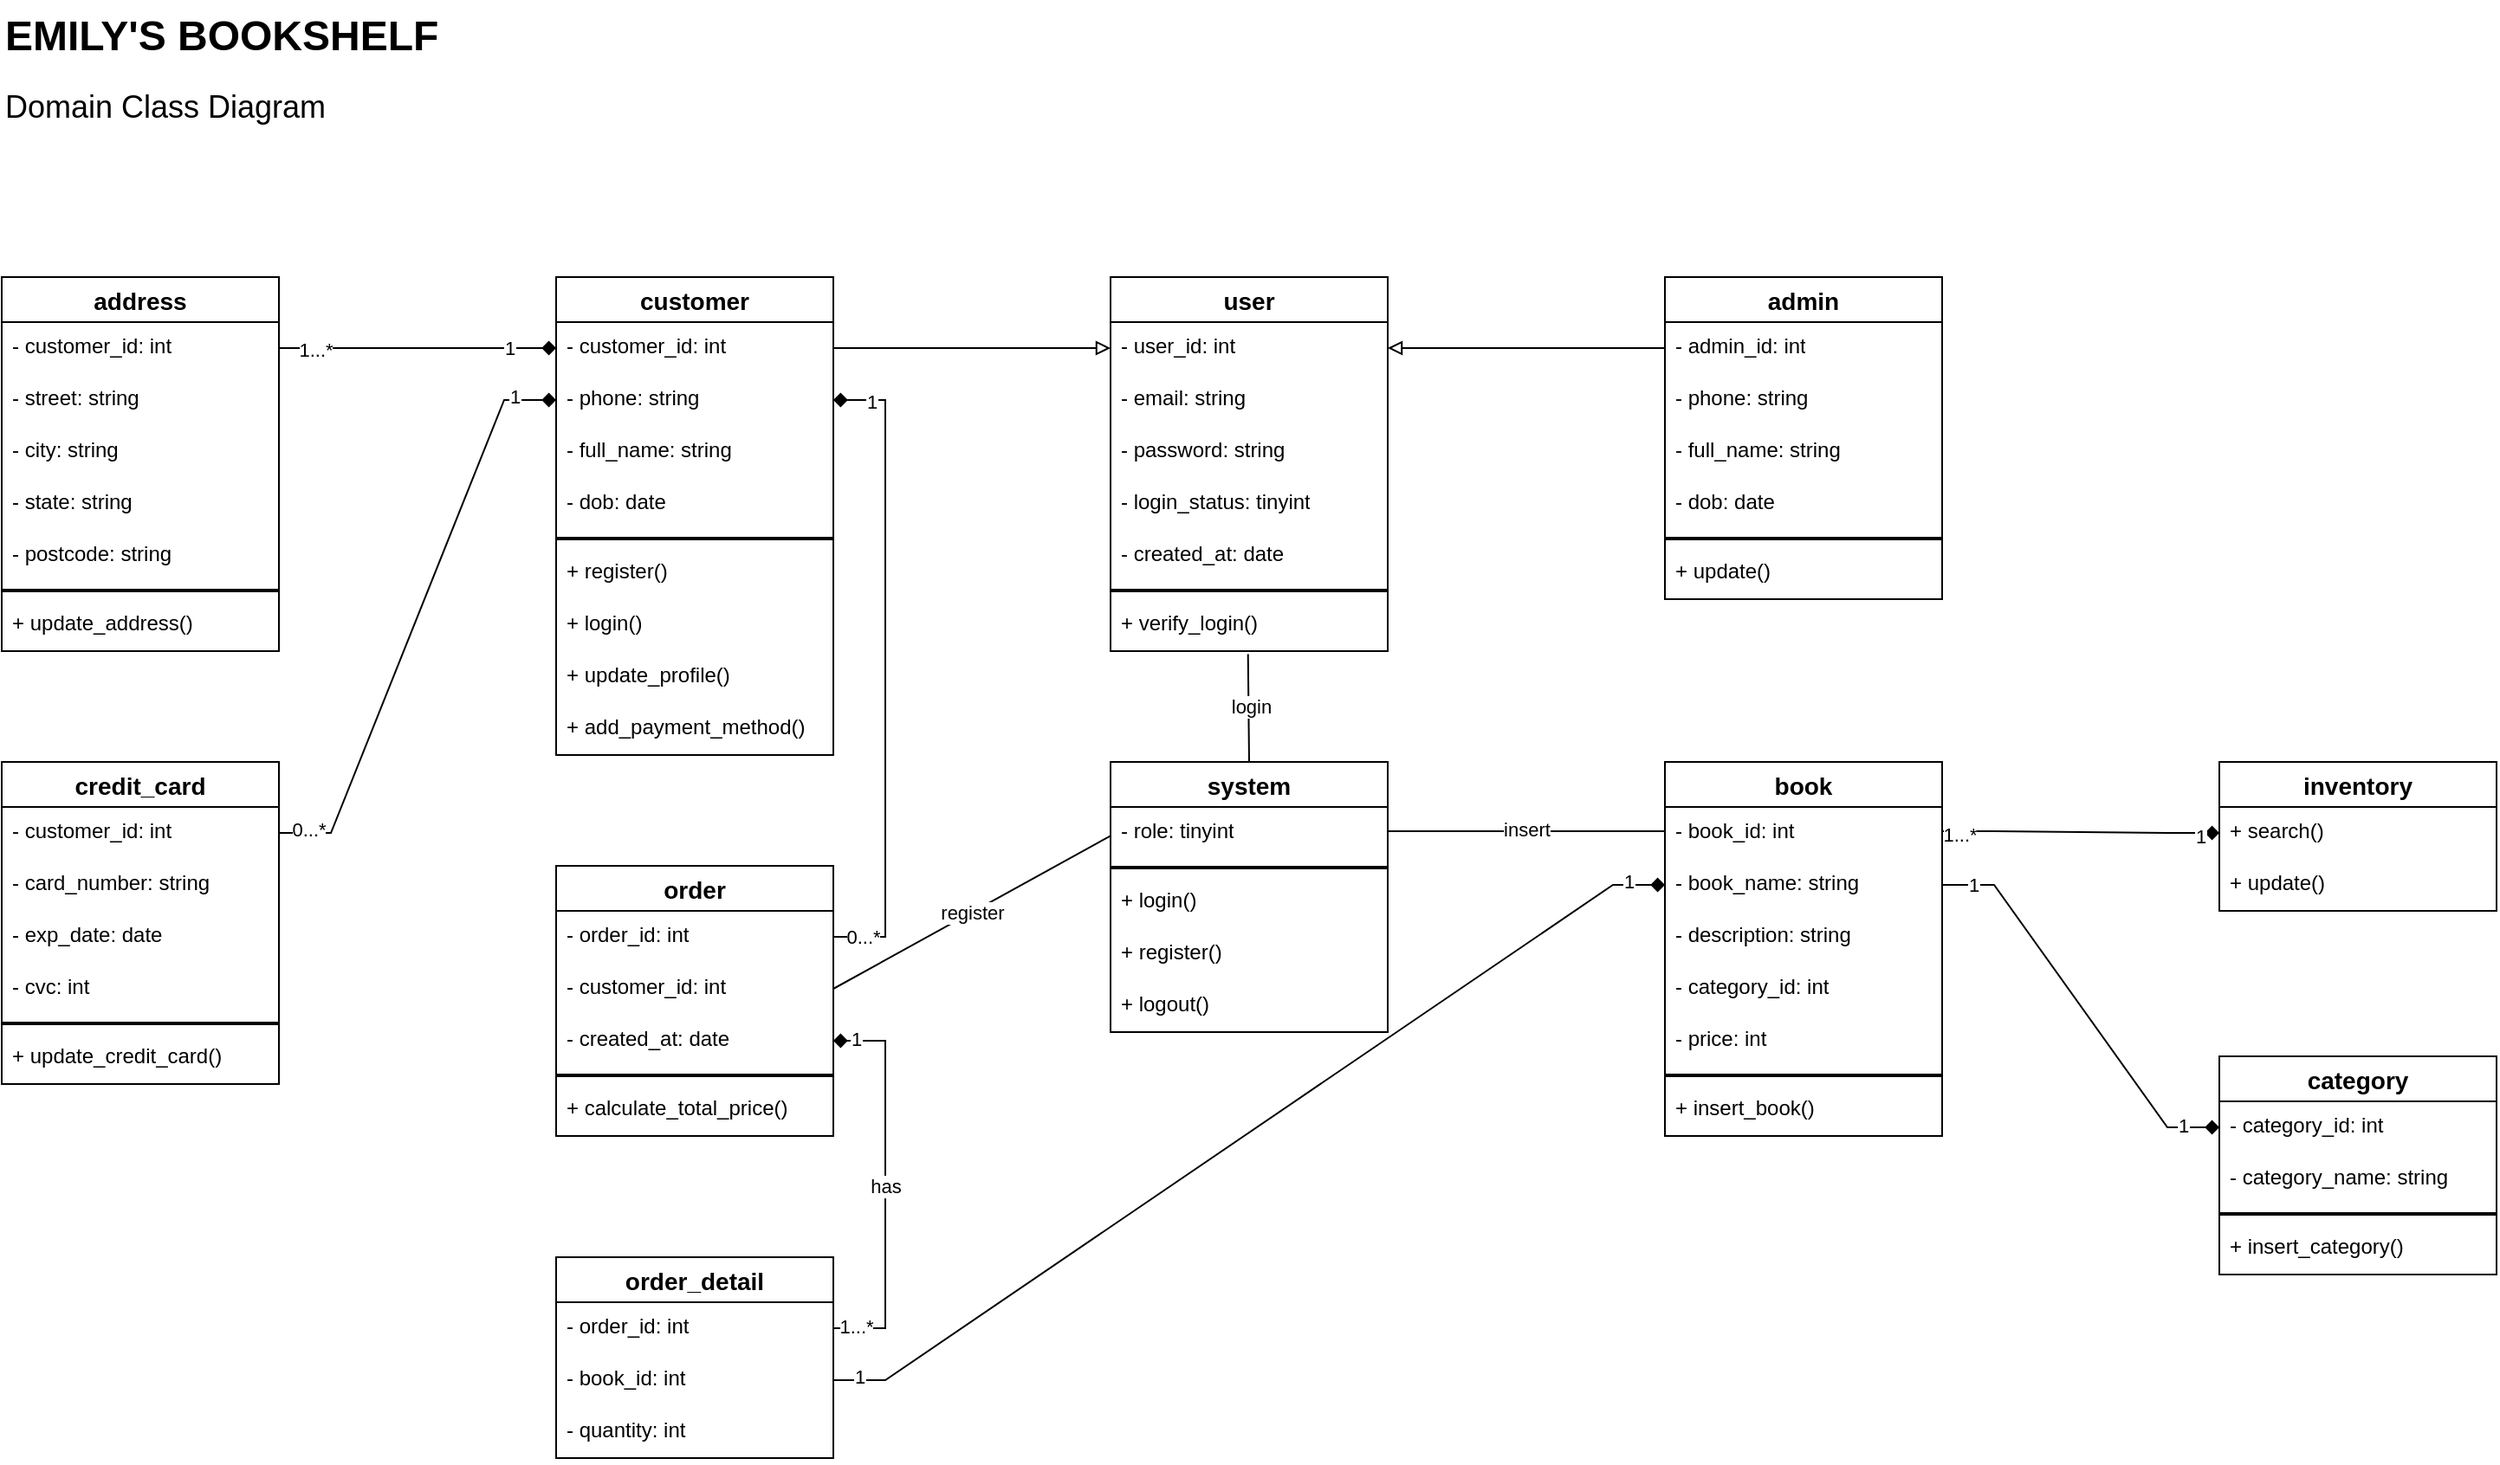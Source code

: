 <mxfile version="24.2.3" type="github">
  <diagram id="R2lEEEUBdFMjLlhIrx00" name="Page-1">
    <mxGraphModel dx="2390" dy="1243" grid="1" gridSize="10" guides="1" tooltips="1" connect="1" arrows="1" fold="1" page="1" pageScale="1" pageWidth="850" pageHeight="1100" math="0" shadow="0" extFonts="Permanent Marker^https://fonts.googleapis.com/css?family=Permanent+Marker">
      <root>
        <mxCell id="0" />
        <mxCell id="1" parent="0" />
        <mxCell id="ZOgYcKl1BSKTkpPrOmgQ-7" value="customer" style="swimlane;fontStyle=1;childLayout=stackLayout;horizontal=1;startSize=26;horizontalStack=0;resizeParent=1;resizeParentMax=0;resizeLast=0;collapsible=1;marginBottom=0;align=center;fontSize=14;" parent="1" vertex="1">
          <mxGeometry x="400" y="240" width="160" height="276" as="geometry" />
        </mxCell>
        <mxCell id="ZOgYcKl1BSKTkpPrOmgQ-8" value="- customer_id: int" style="text;strokeColor=none;fillColor=none;spacingLeft=4;spacingRight=4;overflow=hidden;rotatable=0;points=[[0,0.5],[1,0.5]];portConstraint=eastwest;fontSize=12;whiteSpace=wrap;html=1;" parent="ZOgYcKl1BSKTkpPrOmgQ-7" vertex="1">
          <mxGeometry y="26" width="160" height="30" as="geometry" />
        </mxCell>
        <mxCell id="ZOgYcKl1BSKTkpPrOmgQ-10" value="- phone: string" style="text;strokeColor=none;fillColor=none;spacingLeft=4;spacingRight=4;overflow=hidden;rotatable=0;points=[[0,0.5],[1,0.5]];portConstraint=eastwest;fontSize=12;whiteSpace=wrap;html=1;" parent="ZOgYcKl1BSKTkpPrOmgQ-7" vertex="1">
          <mxGeometry y="56" width="160" height="30" as="geometry" />
        </mxCell>
        <mxCell id="ZOgYcKl1BSKTkpPrOmgQ-11" value="- full_name: string" style="text;strokeColor=none;fillColor=none;spacingLeft=4;spacingRight=4;overflow=hidden;rotatable=0;points=[[0,0.5],[1,0.5]];portConstraint=eastwest;fontSize=12;whiteSpace=wrap;html=1;" parent="ZOgYcKl1BSKTkpPrOmgQ-7" vertex="1">
          <mxGeometry y="86" width="160" height="30" as="geometry" />
        </mxCell>
        <mxCell id="ZOgYcKl1BSKTkpPrOmgQ-12" value="- dob: date" style="text;strokeColor=none;fillColor=none;spacingLeft=4;spacingRight=4;overflow=hidden;rotatable=0;points=[[0,0.5],[1,0.5]];portConstraint=eastwest;fontSize=12;whiteSpace=wrap;html=1;" parent="ZOgYcKl1BSKTkpPrOmgQ-7" vertex="1">
          <mxGeometry y="116" width="160" height="30" as="geometry" />
        </mxCell>
        <mxCell id="yx06tfXoUgRowDH_ksWy-2" value="" style="line;strokeWidth=2;html=1;" vertex="1" parent="ZOgYcKl1BSKTkpPrOmgQ-7">
          <mxGeometry y="146" width="160" height="10" as="geometry" />
        </mxCell>
        <mxCell id="ZOgYcKl1BSKTkpPrOmgQ-17" value="+ register()" style="text;strokeColor=none;fillColor=none;spacingLeft=4;spacingRight=4;overflow=hidden;rotatable=0;points=[[0,0.5],[1,0.5]];portConstraint=eastwest;fontSize=12;whiteSpace=wrap;html=1;" parent="ZOgYcKl1BSKTkpPrOmgQ-7" vertex="1">
          <mxGeometry y="156" width="160" height="30" as="geometry" />
        </mxCell>
        <mxCell id="ZOgYcKl1BSKTkpPrOmgQ-18" value="+ login()" style="text;strokeColor=none;fillColor=none;spacingLeft=4;spacingRight=4;overflow=hidden;rotatable=0;points=[[0,0.5],[1,0.5]];portConstraint=eastwest;fontSize=12;whiteSpace=wrap;html=1;" parent="ZOgYcKl1BSKTkpPrOmgQ-7" vertex="1">
          <mxGeometry y="186" width="160" height="30" as="geometry" />
        </mxCell>
        <mxCell id="ZOgYcKl1BSKTkpPrOmgQ-19" value="+ update_profile()" style="text;strokeColor=none;fillColor=none;spacingLeft=4;spacingRight=4;overflow=hidden;rotatable=0;points=[[0,0.5],[1,0.5]];portConstraint=eastwest;fontSize=12;whiteSpace=wrap;html=1;" parent="ZOgYcKl1BSKTkpPrOmgQ-7" vertex="1">
          <mxGeometry y="216" width="160" height="30" as="geometry" />
        </mxCell>
        <mxCell id="ZOgYcKl1BSKTkpPrOmgQ-20" value="+ add_payment_method()" style="text;strokeColor=none;fillColor=none;spacingLeft=4;spacingRight=4;overflow=hidden;rotatable=0;points=[[0,0.5],[1,0.5]];portConstraint=eastwest;fontSize=12;whiteSpace=wrap;html=1;" parent="ZOgYcKl1BSKTkpPrOmgQ-7" vertex="1">
          <mxGeometry y="246" width="160" height="30" as="geometry" />
        </mxCell>
        <mxCell id="ZOgYcKl1BSKTkpPrOmgQ-21" value="address" style="swimlane;fontStyle=1;childLayout=stackLayout;horizontal=1;startSize=26;horizontalStack=0;resizeParent=1;resizeParentMax=0;resizeLast=0;collapsible=1;marginBottom=0;align=center;fontSize=14;" parent="1" vertex="1">
          <mxGeometry x="80" y="240" width="160" height="216" as="geometry" />
        </mxCell>
        <mxCell id="ZOgYcKl1BSKTkpPrOmgQ-22" value="- customer_id: int" style="text;strokeColor=none;fillColor=none;spacingLeft=4;spacingRight=4;overflow=hidden;rotatable=0;points=[[0,0.5],[1,0.5]];portConstraint=eastwest;fontSize=12;whiteSpace=wrap;html=1;" parent="ZOgYcKl1BSKTkpPrOmgQ-21" vertex="1">
          <mxGeometry y="26" width="160" height="30" as="geometry" />
        </mxCell>
        <mxCell id="ZOgYcKl1BSKTkpPrOmgQ-39" value="- street: string" style="text;strokeColor=none;fillColor=none;spacingLeft=4;spacingRight=4;overflow=hidden;rotatable=0;points=[[0,0.5],[1,0.5]];portConstraint=eastwest;fontSize=12;whiteSpace=wrap;html=1;" parent="ZOgYcKl1BSKTkpPrOmgQ-21" vertex="1">
          <mxGeometry y="56" width="160" height="30" as="geometry" />
        </mxCell>
        <mxCell id="ZOgYcKl1BSKTkpPrOmgQ-23" value="- city: string&lt;div&gt;&lt;br&gt;&lt;/div&gt;" style="text;strokeColor=none;fillColor=none;spacingLeft=4;spacingRight=4;overflow=hidden;rotatable=0;points=[[0,0.5],[1,0.5]];portConstraint=eastwest;fontSize=12;whiteSpace=wrap;html=1;" parent="ZOgYcKl1BSKTkpPrOmgQ-21" vertex="1">
          <mxGeometry y="86" width="160" height="30" as="geometry" />
        </mxCell>
        <mxCell id="ZOgYcKl1BSKTkpPrOmgQ-24" value="- state: string" style="text;strokeColor=none;fillColor=none;spacingLeft=4;spacingRight=4;overflow=hidden;rotatable=0;points=[[0,0.5],[1,0.5]];portConstraint=eastwest;fontSize=12;whiteSpace=wrap;html=1;" parent="ZOgYcKl1BSKTkpPrOmgQ-21" vertex="1">
          <mxGeometry y="116" width="160" height="30" as="geometry" />
        </mxCell>
        <mxCell id="ZOgYcKl1BSKTkpPrOmgQ-25" value="- postcode: string" style="text;strokeColor=none;fillColor=none;spacingLeft=4;spacingRight=4;overflow=hidden;rotatable=0;points=[[0,0.5],[1,0.5]];portConstraint=eastwest;fontSize=12;whiteSpace=wrap;html=1;" parent="ZOgYcKl1BSKTkpPrOmgQ-21" vertex="1">
          <mxGeometry y="146" width="160" height="30" as="geometry" />
        </mxCell>
        <mxCell id="yx06tfXoUgRowDH_ksWy-1" value="" style="line;strokeWidth=2;html=1;" vertex="1" parent="ZOgYcKl1BSKTkpPrOmgQ-21">
          <mxGeometry y="176" width="160" height="10" as="geometry" />
        </mxCell>
        <mxCell id="ZOgYcKl1BSKTkpPrOmgQ-40" value="+ update_address()" style="text;strokeColor=none;fillColor=none;spacingLeft=4;spacingRight=4;overflow=hidden;rotatable=0;points=[[0,0.5],[1,0.5]];portConstraint=eastwest;fontSize=12;whiteSpace=wrap;html=1;" parent="ZOgYcKl1BSKTkpPrOmgQ-21" vertex="1">
          <mxGeometry y="186" width="160" height="30" as="geometry" />
        </mxCell>
        <mxCell id="ZOgYcKl1BSKTkpPrOmgQ-45" value="credit_card" style="swimlane;fontStyle=1;childLayout=stackLayout;horizontal=1;startSize=26;horizontalStack=0;resizeParent=1;resizeParentMax=0;resizeLast=0;collapsible=1;marginBottom=0;align=center;fontSize=14;" parent="1" vertex="1">
          <mxGeometry x="80" y="520" width="160" height="186" as="geometry" />
        </mxCell>
        <mxCell id="ZOgYcKl1BSKTkpPrOmgQ-46" value="- customer_id: int" style="text;strokeColor=none;fillColor=none;spacingLeft=4;spacingRight=4;overflow=hidden;rotatable=0;points=[[0,0.5],[1,0.5]];portConstraint=eastwest;fontSize=12;whiteSpace=wrap;html=1;" parent="ZOgYcKl1BSKTkpPrOmgQ-45" vertex="1">
          <mxGeometry y="26" width="160" height="30" as="geometry" />
        </mxCell>
        <mxCell id="ZOgYcKl1BSKTkpPrOmgQ-47" value="- card_number: string" style="text;strokeColor=none;fillColor=none;spacingLeft=4;spacingRight=4;overflow=hidden;rotatable=0;points=[[0,0.5],[1,0.5]];portConstraint=eastwest;fontSize=12;whiteSpace=wrap;html=1;" parent="ZOgYcKl1BSKTkpPrOmgQ-45" vertex="1">
          <mxGeometry y="56" width="160" height="30" as="geometry" />
        </mxCell>
        <mxCell id="ZOgYcKl1BSKTkpPrOmgQ-48" value="- exp_date: date&lt;div&gt;&lt;br&gt;&lt;/div&gt;" style="text;strokeColor=none;fillColor=none;spacingLeft=4;spacingRight=4;overflow=hidden;rotatable=0;points=[[0,0.5],[1,0.5]];portConstraint=eastwest;fontSize=12;whiteSpace=wrap;html=1;" parent="ZOgYcKl1BSKTkpPrOmgQ-45" vertex="1">
          <mxGeometry y="86" width="160" height="30" as="geometry" />
        </mxCell>
        <mxCell id="ZOgYcKl1BSKTkpPrOmgQ-49" value="- cvc: int" style="text;strokeColor=none;fillColor=none;spacingLeft=4;spacingRight=4;overflow=hidden;rotatable=0;points=[[0,0.5],[1,0.5]];portConstraint=eastwest;fontSize=12;whiteSpace=wrap;html=1;" parent="ZOgYcKl1BSKTkpPrOmgQ-45" vertex="1">
          <mxGeometry y="116" width="160" height="30" as="geometry" />
        </mxCell>
        <mxCell id="yx06tfXoUgRowDH_ksWy-5" value="" style="line;strokeWidth=2;html=1;" vertex="1" parent="ZOgYcKl1BSKTkpPrOmgQ-45">
          <mxGeometry y="146" width="160" height="10" as="geometry" />
        </mxCell>
        <mxCell id="ZOgYcKl1BSKTkpPrOmgQ-51" value="+ update_credit_card()" style="text;strokeColor=none;fillColor=none;spacingLeft=4;spacingRight=4;overflow=hidden;rotatable=0;points=[[0,0.5],[1,0.5]];portConstraint=eastwest;fontSize=12;whiteSpace=wrap;html=1;" parent="ZOgYcKl1BSKTkpPrOmgQ-45" vertex="1">
          <mxGeometry y="156" width="160" height="30" as="geometry" />
        </mxCell>
        <mxCell id="ZOgYcKl1BSKTkpPrOmgQ-52" value="" style="group" parent="1" vertex="1" connectable="0">
          <mxGeometry x="240" y="280" width="160" height="30" as="geometry" />
        </mxCell>
        <mxCell id="ZOgYcKl1BSKTkpPrOmgQ-37" value="" style="edgeStyle=entityRelationEdgeStyle;fontSize=12;html=1;endArrow=diamond;rounded=0;exitX=1;exitY=0.5;exitDx=0;exitDy=0;entryX=0;entryY=0.5;entryDx=0;entryDy=0;endFill=1;" parent="ZOgYcKl1BSKTkpPrOmgQ-52" source="ZOgYcKl1BSKTkpPrOmgQ-22" target="ZOgYcKl1BSKTkpPrOmgQ-8" edge="1">
          <mxGeometry width="100" height="100" relative="1" as="geometry">
            <mxPoint x="10.0" y="-10" as="sourcePoint" />
            <mxPoint x="110" y="9" as="targetPoint" />
          </mxGeometry>
        </mxCell>
        <mxCell id="ZOgYcKl1BSKTkpPrOmgQ-93" value="1...*" style="edgeLabel;html=1;align=center;verticalAlign=middle;resizable=0;points=[];" parent="ZOgYcKl1BSKTkpPrOmgQ-37" vertex="1" connectable="0">
          <mxGeometry x="-0.742" y="-1" relative="1" as="geometry">
            <mxPoint as="offset" />
          </mxGeometry>
        </mxCell>
        <mxCell id="ZOgYcKl1BSKTkpPrOmgQ-94" value="1" style="edgeLabel;html=1;align=center;verticalAlign=middle;resizable=0;points=[];" parent="ZOgYcKl1BSKTkpPrOmgQ-37" vertex="1" connectable="0">
          <mxGeometry x="0.663" relative="1" as="geometry">
            <mxPoint as="offset" />
          </mxGeometry>
        </mxCell>
        <mxCell id="ZOgYcKl1BSKTkpPrOmgQ-59" value="" style="edgeStyle=entityRelationEdgeStyle;fontSize=12;html=1;endArrow=diamond;endFill=1;rounded=0;exitX=1;exitY=0.5;exitDx=0;exitDy=0;entryX=0;entryY=0.5;entryDx=0;entryDy=0;" parent="1" source="ZOgYcKl1BSKTkpPrOmgQ-46" edge="1">
          <mxGeometry width="100" height="100" relative="1" as="geometry">
            <mxPoint x="240" y="571" as="sourcePoint" />
            <mxPoint x="400" y="311" as="targetPoint" />
          </mxGeometry>
        </mxCell>
        <mxCell id="ZOgYcKl1BSKTkpPrOmgQ-95" value="1" style="edgeLabel;html=1;align=center;verticalAlign=middle;resizable=0;points=[];" parent="ZOgYcKl1BSKTkpPrOmgQ-59" vertex="1" connectable="0">
          <mxGeometry x="0.857" y="2" relative="1" as="geometry">
            <mxPoint as="offset" />
          </mxGeometry>
        </mxCell>
        <mxCell id="ZOgYcKl1BSKTkpPrOmgQ-96" value="0...*" style="edgeLabel;html=1;align=center;verticalAlign=middle;resizable=0;points=[];" parent="ZOgYcKl1BSKTkpPrOmgQ-59" vertex="1" connectable="0">
          <mxGeometry x="-0.9" y="2" relative="1" as="geometry">
            <mxPoint as="offset" />
          </mxGeometry>
        </mxCell>
        <mxCell id="ZOgYcKl1BSKTkpPrOmgQ-62" value="user" style="swimlane;fontStyle=1;childLayout=stackLayout;horizontal=1;startSize=26;horizontalStack=0;resizeParent=1;resizeParentMax=0;resizeLast=0;collapsible=1;marginBottom=0;align=center;fontSize=14;" parent="1" vertex="1">
          <mxGeometry x="720" y="240" width="160" height="216" as="geometry" />
        </mxCell>
        <mxCell id="ZOgYcKl1BSKTkpPrOmgQ-63" value="- user_id: int" style="text;strokeColor=none;fillColor=none;spacingLeft=4;spacingRight=4;overflow=hidden;rotatable=0;points=[[0,0.5],[1,0.5]];portConstraint=eastwest;fontSize=12;whiteSpace=wrap;html=1;" parent="ZOgYcKl1BSKTkpPrOmgQ-62" vertex="1">
          <mxGeometry y="26" width="160" height="30" as="geometry" />
        </mxCell>
        <mxCell id="ZOgYcKl1BSKTkpPrOmgQ-64" value="- email: string" style="text;strokeColor=none;fillColor=none;spacingLeft=4;spacingRight=4;overflow=hidden;rotatable=0;points=[[0,0.5],[1,0.5]];portConstraint=eastwest;fontSize=12;whiteSpace=wrap;html=1;" parent="ZOgYcKl1BSKTkpPrOmgQ-62" vertex="1">
          <mxGeometry y="56" width="160" height="30" as="geometry" />
        </mxCell>
        <mxCell id="ZOgYcKl1BSKTkpPrOmgQ-65" value="- password: string&lt;div&gt;&lt;br&gt;&lt;/div&gt;" style="text;strokeColor=none;fillColor=none;spacingLeft=4;spacingRight=4;overflow=hidden;rotatable=0;points=[[0,0.5],[1,0.5]];portConstraint=eastwest;fontSize=12;whiteSpace=wrap;html=1;" parent="ZOgYcKl1BSKTkpPrOmgQ-62" vertex="1">
          <mxGeometry y="86" width="160" height="30" as="geometry" />
        </mxCell>
        <mxCell id="ZOgYcKl1BSKTkpPrOmgQ-66" value="- login_status: tinyint" style="text;strokeColor=none;fillColor=none;spacingLeft=4;spacingRight=4;overflow=hidden;rotatable=0;points=[[0,0.5],[1,0.5]];portConstraint=eastwest;fontSize=12;whiteSpace=wrap;html=1;" parent="ZOgYcKl1BSKTkpPrOmgQ-62" vertex="1">
          <mxGeometry y="116" width="160" height="30" as="geometry" />
        </mxCell>
        <mxCell id="ZOgYcKl1BSKTkpPrOmgQ-67" value="- created_at: date" style="text;strokeColor=none;fillColor=none;spacingLeft=4;spacingRight=4;overflow=hidden;rotatable=0;points=[[0,0.5],[1,0.5]];portConstraint=eastwest;fontSize=12;whiteSpace=wrap;html=1;" parent="ZOgYcKl1BSKTkpPrOmgQ-62" vertex="1">
          <mxGeometry y="146" width="160" height="30" as="geometry" />
        </mxCell>
        <mxCell id="yx06tfXoUgRowDH_ksWy-3" value="" style="line;strokeWidth=2;html=1;" vertex="1" parent="ZOgYcKl1BSKTkpPrOmgQ-62">
          <mxGeometry y="176" width="160" height="10" as="geometry" />
        </mxCell>
        <mxCell id="ZOgYcKl1BSKTkpPrOmgQ-68" value="+ verify_login()" style="text;strokeColor=none;fillColor=none;spacingLeft=4;spacingRight=4;overflow=hidden;rotatable=0;points=[[0,0.5],[1,0.5]];portConstraint=eastwest;fontSize=12;whiteSpace=wrap;html=1;" parent="ZOgYcKl1BSKTkpPrOmgQ-62" vertex="1">
          <mxGeometry y="186" width="160" height="30" as="geometry" />
        </mxCell>
        <mxCell id="ZOgYcKl1BSKTkpPrOmgQ-69" value="system" style="swimlane;fontStyle=1;childLayout=stackLayout;horizontal=1;startSize=26;horizontalStack=0;resizeParent=1;resizeParentMax=0;resizeLast=0;collapsible=1;marginBottom=0;align=center;fontSize=14;" parent="1" vertex="1">
          <mxGeometry x="720" y="520" width="160" height="156" as="geometry" />
        </mxCell>
        <mxCell id="ZOgYcKl1BSKTkpPrOmgQ-70" value="- role: tinyint" style="text;strokeColor=none;fillColor=none;spacingLeft=4;spacingRight=4;overflow=hidden;rotatable=0;points=[[0,0.5],[1,0.5]];portConstraint=eastwest;fontSize=12;whiteSpace=wrap;html=1;" parent="ZOgYcKl1BSKTkpPrOmgQ-69" vertex="1">
          <mxGeometry y="26" width="160" height="30" as="geometry" />
        </mxCell>
        <mxCell id="yx06tfXoUgRowDH_ksWy-7" value="" style="line;strokeWidth=2;html=1;" vertex="1" parent="ZOgYcKl1BSKTkpPrOmgQ-69">
          <mxGeometry y="56" width="160" height="10" as="geometry" />
        </mxCell>
        <mxCell id="ZOgYcKl1BSKTkpPrOmgQ-71" value="+ login()" style="text;strokeColor=none;fillColor=none;spacingLeft=4;spacingRight=4;overflow=hidden;rotatable=0;points=[[0,0.5],[1,0.5]];portConstraint=eastwest;fontSize=12;whiteSpace=wrap;html=1;" parent="ZOgYcKl1BSKTkpPrOmgQ-69" vertex="1">
          <mxGeometry y="66" width="160" height="30" as="geometry" />
        </mxCell>
        <mxCell id="ZOgYcKl1BSKTkpPrOmgQ-72" value="&lt;div&gt;+ register()&lt;/div&gt;" style="text;strokeColor=none;fillColor=none;spacingLeft=4;spacingRight=4;overflow=hidden;rotatable=0;points=[[0,0.5],[1,0.5]];portConstraint=eastwest;fontSize=12;whiteSpace=wrap;html=1;" parent="ZOgYcKl1BSKTkpPrOmgQ-69" vertex="1">
          <mxGeometry y="96" width="160" height="30" as="geometry" />
        </mxCell>
        <mxCell id="ZOgYcKl1BSKTkpPrOmgQ-73" value="+ logout()" style="text;strokeColor=none;fillColor=none;spacingLeft=4;spacingRight=4;overflow=hidden;rotatable=0;points=[[0,0.5],[1,0.5]];portConstraint=eastwest;fontSize=12;whiteSpace=wrap;html=1;" parent="ZOgYcKl1BSKTkpPrOmgQ-69" vertex="1">
          <mxGeometry y="126" width="160" height="30" as="geometry" />
        </mxCell>
        <mxCell id="ZOgYcKl1BSKTkpPrOmgQ-77" value="admin" style="swimlane;fontStyle=1;childLayout=stackLayout;horizontal=1;startSize=26;horizontalStack=0;resizeParent=1;resizeParentMax=0;resizeLast=0;collapsible=1;marginBottom=0;align=center;fontSize=14;" parent="1" vertex="1">
          <mxGeometry x="1040" y="240" width="160" height="186" as="geometry" />
        </mxCell>
        <mxCell id="ZOgYcKl1BSKTkpPrOmgQ-78" value="- admin_id: int" style="text;strokeColor=none;fillColor=none;spacingLeft=4;spacingRight=4;overflow=hidden;rotatable=0;points=[[0,0.5],[1,0.5]];portConstraint=eastwest;fontSize=12;whiteSpace=wrap;html=1;" parent="ZOgYcKl1BSKTkpPrOmgQ-77" vertex="1">
          <mxGeometry y="26" width="160" height="30" as="geometry" />
        </mxCell>
        <mxCell id="ZOgYcKl1BSKTkpPrOmgQ-79" value="- phone: string" style="text;strokeColor=none;fillColor=none;spacingLeft=4;spacingRight=4;overflow=hidden;rotatable=0;points=[[0,0.5],[1,0.5]];portConstraint=eastwest;fontSize=12;whiteSpace=wrap;html=1;" parent="ZOgYcKl1BSKTkpPrOmgQ-77" vertex="1">
          <mxGeometry y="56" width="160" height="30" as="geometry" />
        </mxCell>
        <mxCell id="ZOgYcKl1BSKTkpPrOmgQ-80" value="- full_name: string" style="text;strokeColor=none;fillColor=none;spacingLeft=4;spacingRight=4;overflow=hidden;rotatable=0;points=[[0,0.5],[1,0.5]];portConstraint=eastwest;fontSize=12;whiteSpace=wrap;html=1;" parent="ZOgYcKl1BSKTkpPrOmgQ-77" vertex="1">
          <mxGeometry y="86" width="160" height="30" as="geometry" />
        </mxCell>
        <mxCell id="ZOgYcKl1BSKTkpPrOmgQ-81" value="- dob: date" style="text;strokeColor=none;fillColor=none;spacingLeft=4;spacingRight=4;overflow=hidden;rotatable=0;points=[[0,0.5],[1,0.5]];portConstraint=eastwest;fontSize=12;whiteSpace=wrap;html=1;" parent="ZOgYcKl1BSKTkpPrOmgQ-77" vertex="1">
          <mxGeometry y="116" width="160" height="30" as="geometry" />
        </mxCell>
        <mxCell id="yx06tfXoUgRowDH_ksWy-4" value="" style="line;strokeWidth=2;html=1;" vertex="1" parent="ZOgYcKl1BSKTkpPrOmgQ-77">
          <mxGeometry y="146" width="160" height="10" as="geometry" />
        </mxCell>
        <mxCell id="ZOgYcKl1BSKTkpPrOmgQ-85" value="+ update()" style="text;strokeColor=none;fillColor=none;spacingLeft=4;spacingRight=4;overflow=hidden;rotatable=0;points=[[0,0.5],[1,0.5]];portConstraint=eastwest;fontSize=12;whiteSpace=wrap;html=1;" parent="ZOgYcKl1BSKTkpPrOmgQ-77" vertex="1">
          <mxGeometry y="156" width="160" height="30" as="geometry" />
        </mxCell>
        <mxCell id="ZOgYcKl1BSKTkpPrOmgQ-86" value="" style="edgeStyle=entityRelationEdgeStyle;fontSize=12;html=1;endArrow=block;endFill=0;rounded=0;exitX=1;exitY=0.5;exitDx=0;exitDy=0;entryX=0;entryY=0.5;entryDx=0;entryDy=0;" parent="1" source="ZOgYcKl1BSKTkpPrOmgQ-8" target="ZOgYcKl1BSKTkpPrOmgQ-63" edge="1">
          <mxGeometry width="100" height="100" relative="1" as="geometry">
            <mxPoint x="590" y="370" as="sourcePoint" />
            <mxPoint x="690" y="270" as="targetPoint" />
          </mxGeometry>
        </mxCell>
        <mxCell id="ZOgYcKl1BSKTkpPrOmgQ-87" value="" style="edgeStyle=entityRelationEdgeStyle;fontSize=12;html=1;endArrow=block;endFill=0;rounded=0;exitX=0;exitY=0.5;exitDx=0;exitDy=0;entryX=1;entryY=0.5;entryDx=0;entryDy=0;" parent="1" source="ZOgYcKl1BSKTkpPrOmgQ-78" target="ZOgYcKl1BSKTkpPrOmgQ-63" edge="1">
          <mxGeometry width="100" height="100" relative="1" as="geometry">
            <mxPoint x="860" y="540" as="sourcePoint" />
            <mxPoint x="1020" y="540" as="targetPoint" />
          </mxGeometry>
        </mxCell>
        <mxCell id="ZOgYcKl1BSKTkpPrOmgQ-89" value="" style="endArrow=none;html=1;rounded=0;entryX=0.496;entryY=1.057;entryDx=0;entryDy=0;entryPerimeter=0;exitX=0.5;exitY=0;exitDx=0;exitDy=0;" parent="1" source="ZOgYcKl1BSKTkpPrOmgQ-69" target="ZOgYcKl1BSKTkpPrOmgQ-68" edge="1">
          <mxGeometry relative="1" as="geometry">
            <mxPoint x="820" y="580" as="sourcePoint" />
            <mxPoint x="980" y="580" as="targetPoint" />
          </mxGeometry>
        </mxCell>
        <mxCell id="ZOgYcKl1BSKTkpPrOmgQ-90" value="login" style="edgeLabel;html=1;align=center;verticalAlign=middle;resizable=0;points=[];" parent="ZOgYcKl1BSKTkpPrOmgQ-89" vertex="1" connectable="0">
          <mxGeometry x="0.035" y="-1" relative="1" as="geometry">
            <mxPoint as="offset" />
          </mxGeometry>
        </mxCell>
        <mxCell id="ZOgYcKl1BSKTkpPrOmgQ-103" value="book" style="swimlane;fontStyle=1;childLayout=stackLayout;horizontal=1;startSize=26;horizontalStack=0;resizeParent=1;resizeParentMax=0;resizeLast=0;collapsible=1;marginBottom=0;align=center;fontSize=14;" parent="1" vertex="1">
          <mxGeometry x="1040" y="520" width="160" height="216" as="geometry" />
        </mxCell>
        <mxCell id="ZOgYcKl1BSKTkpPrOmgQ-104" value="- book_id: int" style="text;strokeColor=none;fillColor=none;spacingLeft=4;spacingRight=4;overflow=hidden;rotatable=0;points=[[0,0.5],[1,0.5]];portConstraint=eastwest;fontSize=12;whiteSpace=wrap;html=1;" parent="ZOgYcKl1BSKTkpPrOmgQ-103" vertex="1">
          <mxGeometry y="26" width="160" height="30" as="geometry" />
        </mxCell>
        <mxCell id="ZOgYcKl1BSKTkpPrOmgQ-105" value="- book_name: string" style="text;strokeColor=none;fillColor=none;spacingLeft=4;spacingRight=4;overflow=hidden;rotatable=0;points=[[0,0.5],[1,0.5]];portConstraint=eastwest;fontSize=12;whiteSpace=wrap;html=1;" parent="ZOgYcKl1BSKTkpPrOmgQ-103" vertex="1">
          <mxGeometry y="56" width="160" height="30" as="geometry" />
        </mxCell>
        <mxCell id="ZOgYcKl1BSKTkpPrOmgQ-106" value="&lt;div&gt;- description: string&lt;/div&gt;" style="text;strokeColor=none;fillColor=none;spacingLeft=4;spacingRight=4;overflow=hidden;rotatable=0;points=[[0,0.5],[1,0.5]];portConstraint=eastwest;fontSize=12;whiteSpace=wrap;html=1;" parent="ZOgYcKl1BSKTkpPrOmgQ-103" vertex="1">
          <mxGeometry y="86" width="160" height="30" as="geometry" />
        </mxCell>
        <mxCell id="ZOgYcKl1BSKTkpPrOmgQ-107" value="- category_id: int" style="text;strokeColor=none;fillColor=none;spacingLeft=4;spacingRight=4;overflow=hidden;rotatable=0;points=[[0,0.5],[1,0.5]];portConstraint=eastwest;fontSize=12;whiteSpace=wrap;html=1;" parent="ZOgYcKl1BSKTkpPrOmgQ-103" vertex="1">
          <mxGeometry y="116" width="160" height="30" as="geometry" />
        </mxCell>
        <mxCell id="ZOgYcKl1BSKTkpPrOmgQ-108" value="- price: int" style="text;strokeColor=none;fillColor=none;spacingLeft=4;spacingRight=4;overflow=hidden;rotatable=0;points=[[0,0.5],[1,0.5]];portConstraint=eastwest;fontSize=12;whiteSpace=wrap;html=1;" parent="ZOgYcKl1BSKTkpPrOmgQ-103" vertex="1">
          <mxGeometry y="146" width="160" height="30" as="geometry" />
        </mxCell>
        <mxCell id="yx06tfXoUgRowDH_ksWy-8" value="" style="line;strokeWidth=2;html=1;" vertex="1" parent="ZOgYcKl1BSKTkpPrOmgQ-103">
          <mxGeometry y="176" width="160" height="10" as="geometry" />
        </mxCell>
        <mxCell id="ZOgYcKl1BSKTkpPrOmgQ-109" value="+ insert_book()" style="text;strokeColor=none;fillColor=none;spacingLeft=4;spacingRight=4;overflow=hidden;rotatable=0;points=[[0,0.5],[1,0.5]];portConstraint=eastwest;fontSize=12;whiteSpace=wrap;html=1;" parent="ZOgYcKl1BSKTkpPrOmgQ-103" vertex="1">
          <mxGeometry y="186" width="160" height="30" as="geometry" />
        </mxCell>
        <mxCell id="ZOgYcKl1BSKTkpPrOmgQ-110" value="category" style="swimlane;fontStyle=1;childLayout=stackLayout;horizontal=1;startSize=26;horizontalStack=0;resizeParent=1;resizeParentMax=0;resizeLast=0;collapsible=1;marginBottom=0;align=center;fontSize=14;" parent="1" vertex="1">
          <mxGeometry x="1360" y="690" width="160" height="126" as="geometry" />
        </mxCell>
        <mxCell id="ZOgYcKl1BSKTkpPrOmgQ-111" value="- category_id: int" style="text;strokeColor=none;fillColor=none;spacingLeft=4;spacingRight=4;overflow=hidden;rotatable=0;points=[[0,0.5],[1,0.5]];portConstraint=eastwest;fontSize=12;whiteSpace=wrap;html=1;" parent="ZOgYcKl1BSKTkpPrOmgQ-110" vertex="1">
          <mxGeometry y="26" width="160" height="30" as="geometry" />
        </mxCell>
        <mxCell id="ZOgYcKl1BSKTkpPrOmgQ-112" value="- category_name: string" style="text;strokeColor=none;fillColor=none;spacingLeft=4;spacingRight=4;overflow=hidden;rotatable=0;points=[[0,0.5],[1,0.5]];portConstraint=eastwest;fontSize=12;whiteSpace=wrap;html=1;" parent="ZOgYcKl1BSKTkpPrOmgQ-110" vertex="1">
          <mxGeometry y="56" width="160" height="30" as="geometry" />
        </mxCell>
        <mxCell id="yx06tfXoUgRowDH_ksWy-9" value="" style="line;strokeWidth=2;html=1;" vertex="1" parent="ZOgYcKl1BSKTkpPrOmgQ-110">
          <mxGeometry y="86" width="160" height="10" as="geometry" />
        </mxCell>
        <mxCell id="ZOgYcKl1BSKTkpPrOmgQ-116" value="+ insert_category()" style="text;strokeColor=none;fillColor=none;spacingLeft=4;spacingRight=4;overflow=hidden;rotatable=0;points=[[0,0.5],[1,0.5]];portConstraint=eastwest;fontSize=12;whiteSpace=wrap;html=1;" parent="ZOgYcKl1BSKTkpPrOmgQ-110" vertex="1">
          <mxGeometry y="96" width="160" height="30" as="geometry" />
        </mxCell>
        <mxCell id="ZOgYcKl1BSKTkpPrOmgQ-117" value="inventory" style="swimlane;fontStyle=1;childLayout=stackLayout;horizontal=1;startSize=26;horizontalStack=0;resizeParent=1;resizeParentMax=0;resizeLast=0;collapsible=1;marginBottom=0;align=center;fontSize=14;" parent="1" vertex="1">
          <mxGeometry x="1360" y="520" width="160" height="86" as="geometry" />
        </mxCell>
        <mxCell id="ZOgYcKl1BSKTkpPrOmgQ-122" value="+ search()" style="text;strokeColor=none;fillColor=none;spacingLeft=4;spacingRight=4;overflow=hidden;rotatable=0;points=[[0,0.5],[1,0.5]];portConstraint=eastwest;fontSize=12;whiteSpace=wrap;html=1;" parent="ZOgYcKl1BSKTkpPrOmgQ-117" vertex="1">
          <mxGeometry y="26" width="160" height="30" as="geometry" />
        </mxCell>
        <mxCell id="ZOgYcKl1BSKTkpPrOmgQ-123" value="+ update()" style="text;strokeColor=none;fillColor=none;spacingLeft=4;spacingRight=4;overflow=hidden;rotatable=0;points=[[0,0.5],[1,0.5]];portConstraint=eastwest;fontSize=12;whiteSpace=wrap;html=1;" parent="ZOgYcKl1BSKTkpPrOmgQ-117" vertex="1">
          <mxGeometry y="56" width="160" height="30" as="geometry" />
        </mxCell>
        <mxCell id="ZOgYcKl1BSKTkpPrOmgQ-124" value="" style="endArrow=none;html=1;rounded=0;" parent="1" edge="1">
          <mxGeometry relative="1" as="geometry">
            <mxPoint x="880" y="560" as="sourcePoint" />
            <mxPoint x="1040" y="560" as="targetPoint" />
          </mxGeometry>
        </mxCell>
        <mxCell id="ZOgYcKl1BSKTkpPrOmgQ-126" value="insert" style="edgeLabel;html=1;align=center;verticalAlign=middle;resizable=0;points=[];" parent="ZOgYcKl1BSKTkpPrOmgQ-124" vertex="1" connectable="0">
          <mxGeometry x="-0.0" y="1" relative="1" as="geometry">
            <mxPoint as="offset" />
          </mxGeometry>
        </mxCell>
        <mxCell id="ZOgYcKl1BSKTkpPrOmgQ-127" value="" style="edgeStyle=entityRelationEdgeStyle;fontSize=12;html=1;endArrow=diamond;endFill=1;rounded=0;entryX=0;entryY=0.5;entryDx=0;entryDy=0;" parent="1" target="ZOgYcKl1BSKTkpPrOmgQ-122" edge="1">
          <mxGeometry width="100" height="100" relative="1" as="geometry">
            <mxPoint x="1200" y="560" as="sourcePoint" />
            <mxPoint x="1300" y="460" as="targetPoint" />
          </mxGeometry>
        </mxCell>
        <mxCell id="ZOgYcKl1BSKTkpPrOmgQ-128" value="1...*" style="edgeLabel;html=1;align=center;verticalAlign=middle;resizable=0;points=[];" parent="ZOgYcKl1BSKTkpPrOmgQ-127" vertex="1" connectable="0">
          <mxGeometry x="-0.88" y="-2" relative="1" as="geometry">
            <mxPoint as="offset" />
          </mxGeometry>
        </mxCell>
        <mxCell id="ZOgYcKl1BSKTkpPrOmgQ-129" value="1" style="edgeLabel;html=1;align=center;verticalAlign=middle;resizable=0;points=[];" parent="ZOgYcKl1BSKTkpPrOmgQ-127" vertex="1" connectable="0">
          <mxGeometry x="0.861" y="-2" relative="1" as="geometry">
            <mxPoint as="offset" />
          </mxGeometry>
        </mxCell>
        <mxCell id="ZOgYcKl1BSKTkpPrOmgQ-130" value="" style="edgeStyle=entityRelationEdgeStyle;fontSize=12;html=1;endArrow=diamond;endFill=1;rounded=0;exitX=1;exitY=0.5;exitDx=0;exitDy=0;entryX=0;entryY=0.5;entryDx=0;entryDy=0;" parent="1" source="ZOgYcKl1BSKTkpPrOmgQ-105" target="ZOgYcKl1BSKTkpPrOmgQ-111" edge="1">
          <mxGeometry width="100" height="100" relative="1" as="geometry">
            <mxPoint x="1230" y="628" as="sourcePoint" />
            <mxPoint x="1330" y="528" as="targetPoint" />
          </mxGeometry>
        </mxCell>
        <mxCell id="ZOgYcKl1BSKTkpPrOmgQ-132" value="1" style="edgeLabel;html=1;align=center;verticalAlign=middle;resizable=0;points=[];" parent="ZOgYcKl1BSKTkpPrOmgQ-130" vertex="1" connectable="0">
          <mxGeometry x="-0.848" relative="1" as="geometry">
            <mxPoint as="offset" />
          </mxGeometry>
        </mxCell>
        <mxCell id="ZOgYcKl1BSKTkpPrOmgQ-133" value="1" style="edgeLabel;html=1;align=center;verticalAlign=middle;resizable=0;points=[];" parent="ZOgYcKl1BSKTkpPrOmgQ-130" vertex="1" connectable="0">
          <mxGeometry x="0.818" y="1" relative="1" as="geometry">
            <mxPoint as="offset" />
          </mxGeometry>
        </mxCell>
        <mxCell id="ZOgYcKl1BSKTkpPrOmgQ-134" value="order" style="swimlane;fontStyle=1;childLayout=stackLayout;horizontal=1;startSize=26;horizontalStack=0;resizeParent=1;resizeParentMax=0;resizeLast=0;collapsible=1;marginBottom=0;align=center;fontSize=14;" parent="1" vertex="1">
          <mxGeometry x="400" y="580" width="160" height="156" as="geometry" />
        </mxCell>
        <mxCell id="ZOgYcKl1BSKTkpPrOmgQ-135" value="- order_id: int" style="text;strokeColor=none;fillColor=none;spacingLeft=4;spacingRight=4;overflow=hidden;rotatable=0;points=[[0,0.5],[1,0.5]];portConstraint=eastwest;fontSize=12;whiteSpace=wrap;html=1;" parent="ZOgYcKl1BSKTkpPrOmgQ-134" vertex="1">
          <mxGeometry y="26" width="160" height="30" as="geometry" />
        </mxCell>
        <mxCell id="ZOgYcKl1BSKTkpPrOmgQ-136" value="- customer_id: int" style="text;strokeColor=none;fillColor=none;spacingLeft=4;spacingRight=4;overflow=hidden;rotatable=0;points=[[0,0.5],[1,0.5]];portConstraint=eastwest;fontSize=12;whiteSpace=wrap;html=1;" parent="ZOgYcKl1BSKTkpPrOmgQ-134" vertex="1">
          <mxGeometry y="56" width="160" height="30" as="geometry" />
        </mxCell>
        <mxCell id="ZOgYcKl1BSKTkpPrOmgQ-137" value="&lt;div&gt;- created_at: date&lt;/div&gt;" style="text;strokeColor=none;fillColor=none;spacingLeft=4;spacingRight=4;overflow=hidden;rotatable=0;points=[[0,0.5],[1,0.5]];portConstraint=eastwest;fontSize=12;whiteSpace=wrap;html=1;" parent="ZOgYcKl1BSKTkpPrOmgQ-134" vertex="1">
          <mxGeometry y="86" width="160" height="30" as="geometry" />
        </mxCell>
        <mxCell id="yx06tfXoUgRowDH_ksWy-6" value="" style="line;strokeWidth=2;html=1;" vertex="1" parent="ZOgYcKl1BSKTkpPrOmgQ-134">
          <mxGeometry y="116" width="160" height="10" as="geometry" />
        </mxCell>
        <mxCell id="ZOgYcKl1BSKTkpPrOmgQ-153" value="+ calculate_total_price()" style="text;strokeColor=none;fillColor=none;spacingLeft=4;spacingRight=4;overflow=hidden;rotatable=0;points=[[0,0.5],[1,0.5]];portConstraint=eastwest;fontSize=12;whiteSpace=wrap;html=1;" parent="ZOgYcKl1BSKTkpPrOmgQ-134" vertex="1">
          <mxGeometry y="126" width="160" height="30" as="geometry" />
        </mxCell>
        <mxCell id="ZOgYcKl1BSKTkpPrOmgQ-140" value="" style="endArrow=none;html=1;rounded=0;exitX=1;exitY=0.5;exitDx=0;exitDy=0;" parent="1" source="ZOgYcKl1BSKTkpPrOmgQ-136" edge="1">
          <mxGeometry relative="1" as="geometry">
            <mxPoint x="560" y="562.67" as="sourcePoint" />
            <mxPoint x="720" y="562.67" as="targetPoint" />
          </mxGeometry>
        </mxCell>
        <mxCell id="ZOgYcKl1BSKTkpPrOmgQ-142" value="register" style="edgeLabel;html=1;align=center;verticalAlign=middle;resizable=0;points=[];" parent="ZOgYcKl1BSKTkpPrOmgQ-140" vertex="1" connectable="0">
          <mxGeometry x="0.001" relative="1" as="geometry">
            <mxPoint as="offset" />
          </mxGeometry>
        </mxCell>
        <mxCell id="ZOgYcKl1BSKTkpPrOmgQ-146" value="" style="edgeStyle=entityRelationEdgeStyle;fontSize=12;html=1;endArrow=diamond;endFill=1;rounded=0;exitX=1;exitY=0.5;exitDx=0;exitDy=0;entryX=1;entryY=0.5;entryDx=0;entryDy=0;" parent="1" source="ZOgYcKl1BSKTkpPrOmgQ-135" target="ZOgYcKl1BSKTkpPrOmgQ-10" edge="1">
          <mxGeometry width="100" height="100" relative="1" as="geometry">
            <mxPoint x="600" y="560" as="sourcePoint" />
            <mxPoint x="700" y="460" as="targetPoint" />
          </mxGeometry>
        </mxCell>
        <mxCell id="ZOgYcKl1BSKTkpPrOmgQ-147" value="1" style="edgeLabel;html=1;align=center;verticalAlign=middle;resizable=0;points=[];" parent="ZOgYcKl1BSKTkpPrOmgQ-146" vertex="1" connectable="0">
          <mxGeometry x="0.882" y="1" relative="1" as="geometry">
            <mxPoint as="offset" />
          </mxGeometry>
        </mxCell>
        <mxCell id="ZOgYcKl1BSKTkpPrOmgQ-148" value="0...*" style="edgeLabel;html=1;align=center;verticalAlign=middle;resizable=0;points=[];" parent="ZOgYcKl1BSKTkpPrOmgQ-146" vertex="1" connectable="0">
          <mxGeometry x="-0.912" relative="1" as="geometry">
            <mxPoint as="offset" />
          </mxGeometry>
        </mxCell>
        <mxCell id="ZOgYcKl1BSKTkpPrOmgQ-149" value="order_detail" style="swimlane;fontStyle=1;childLayout=stackLayout;horizontal=1;startSize=26;horizontalStack=0;resizeParent=1;resizeParentMax=0;resizeLast=0;collapsible=1;marginBottom=0;align=center;fontSize=14;" parent="1" vertex="1">
          <mxGeometry x="400" y="806" width="160" height="116" as="geometry" />
        </mxCell>
        <mxCell id="ZOgYcKl1BSKTkpPrOmgQ-150" value="- order_id: int" style="text;strokeColor=none;fillColor=none;spacingLeft=4;spacingRight=4;overflow=hidden;rotatable=0;points=[[0,0.5],[1,0.5]];portConstraint=eastwest;fontSize=12;whiteSpace=wrap;html=1;" parent="ZOgYcKl1BSKTkpPrOmgQ-149" vertex="1">
          <mxGeometry y="26" width="160" height="30" as="geometry" />
        </mxCell>
        <mxCell id="ZOgYcKl1BSKTkpPrOmgQ-151" value="- book_id: int" style="text;strokeColor=none;fillColor=none;spacingLeft=4;spacingRight=4;overflow=hidden;rotatable=0;points=[[0,0.5],[1,0.5]];portConstraint=eastwest;fontSize=12;whiteSpace=wrap;html=1;" parent="ZOgYcKl1BSKTkpPrOmgQ-149" vertex="1">
          <mxGeometry y="56" width="160" height="30" as="geometry" />
        </mxCell>
        <mxCell id="ZOgYcKl1BSKTkpPrOmgQ-152" value="&lt;div&gt;- quantity: int&lt;/div&gt;" style="text;strokeColor=none;fillColor=none;spacingLeft=4;spacingRight=4;overflow=hidden;rotatable=0;points=[[0,0.5],[1,0.5]];portConstraint=eastwest;fontSize=12;whiteSpace=wrap;html=1;" parent="ZOgYcKl1BSKTkpPrOmgQ-149" vertex="1">
          <mxGeometry y="86" width="160" height="30" as="geometry" />
        </mxCell>
        <mxCell id="ZOgYcKl1BSKTkpPrOmgQ-154" value="" style="edgeStyle=entityRelationEdgeStyle;fontSize=12;html=1;endArrow=diamond;endFill=1;rounded=0;exitX=1;exitY=0.5;exitDx=0;exitDy=0;entryX=1;entryY=0.5;entryDx=0;entryDy=0;" parent="1" source="ZOgYcKl1BSKTkpPrOmgQ-150" target="ZOgYcKl1BSKTkpPrOmgQ-137" edge="1">
          <mxGeometry width="100" height="100" relative="1" as="geometry">
            <mxPoint x="670" y="790" as="sourcePoint" />
            <mxPoint x="770" y="690" as="targetPoint" />
          </mxGeometry>
        </mxCell>
        <mxCell id="ZOgYcKl1BSKTkpPrOmgQ-155" value="has" style="edgeLabel;html=1;align=center;verticalAlign=middle;resizable=0;points=[];" parent="ZOgYcKl1BSKTkpPrOmgQ-154" vertex="1" connectable="0">
          <mxGeometry x="-0.007" relative="1" as="geometry">
            <mxPoint as="offset" />
          </mxGeometry>
        </mxCell>
        <mxCell id="ZOgYcKl1BSKTkpPrOmgQ-156" value="1" style="edgeLabel;html=1;align=center;verticalAlign=middle;resizable=0;points=[];" parent="ZOgYcKl1BSKTkpPrOmgQ-154" vertex="1" connectable="0">
          <mxGeometry x="0.884" y="-1" relative="1" as="geometry">
            <mxPoint as="offset" />
          </mxGeometry>
        </mxCell>
        <mxCell id="ZOgYcKl1BSKTkpPrOmgQ-157" value="1" style="edgeLabel;html=1;align=center;verticalAlign=middle;resizable=0;points=[];" parent="ZOgYcKl1BSKTkpPrOmgQ-154" vertex="1" connectable="0">
          <mxGeometry x="-0.856" y="-2" relative="1" as="geometry">
            <mxPoint as="offset" />
          </mxGeometry>
        </mxCell>
        <mxCell id="ZOgYcKl1BSKTkpPrOmgQ-158" value="1...*" style="edgeLabel;html=1;align=center;verticalAlign=middle;resizable=0;points=[];" parent="ZOgYcKl1BSKTkpPrOmgQ-154" vertex="1" connectable="0">
          <mxGeometry x="-0.89" y="1" relative="1" as="geometry">
            <mxPoint as="offset" />
          </mxGeometry>
        </mxCell>
        <mxCell id="ZOgYcKl1BSKTkpPrOmgQ-159" value="" style="edgeStyle=entityRelationEdgeStyle;fontSize=12;html=1;endArrow=diamond;endFill=1;rounded=0;exitX=1;exitY=0.5;exitDx=0;exitDy=0;entryX=0;entryY=0.5;entryDx=0;entryDy=0;" parent="1" source="ZOgYcKl1BSKTkpPrOmgQ-151" target="ZOgYcKl1BSKTkpPrOmgQ-105" edge="1">
          <mxGeometry width="100" height="100" relative="1" as="geometry">
            <mxPoint x="670" y="790" as="sourcePoint" />
            <mxPoint x="770" y="690" as="targetPoint" />
          </mxGeometry>
        </mxCell>
        <mxCell id="ZOgYcKl1BSKTkpPrOmgQ-160" value="1" style="edgeLabel;html=1;align=center;verticalAlign=middle;resizable=0;points=[];" parent="ZOgYcKl1BSKTkpPrOmgQ-159" vertex="1" connectable="0">
          <mxGeometry x="0.924" y="2" relative="1" as="geometry">
            <mxPoint as="offset" />
          </mxGeometry>
        </mxCell>
        <mxCell id="ZOgYcKl1BSKTkpPrOmgQ-161" value="1" style="edgeLabel;html=1;align=center;verticalAlign=middle;resizable=0;points=[];" parent="ZOgYcKl1BSKTkpPrOmgQ-159" vertex="1" connectable="0">
          <mxGeometry x="-0.949" y="2" relative="1" as="geometry">
            <mxPoint as="offset" />
          </mxGeometry>
        </mxCell>
        <mxCell id="ZOgYcKl1BSKTkpPrOmgQ-162" value="&lt;h1 style=&quot;margin-top: 0px;&quot;&gt;EMILY&#39;S BOOKSHELF&lt;/h1&gt;&lt;p&gt;&lt;font style=&quot;font-size: 18px;&quot;&gt;Domain Class Diagram&lt;/font&gt;&lt;/p&gt;" style="text;html=1;whiteSpace=wrap;overflow=hidden;rounded=0;" parent="1" vertex="1">
          <mxGeometry x="80" y="80" width="390" height="80" as="geometry" />
        </mxCell>
      </root>
    </mxGraphModel>
  </diagram>
</mxfile>
